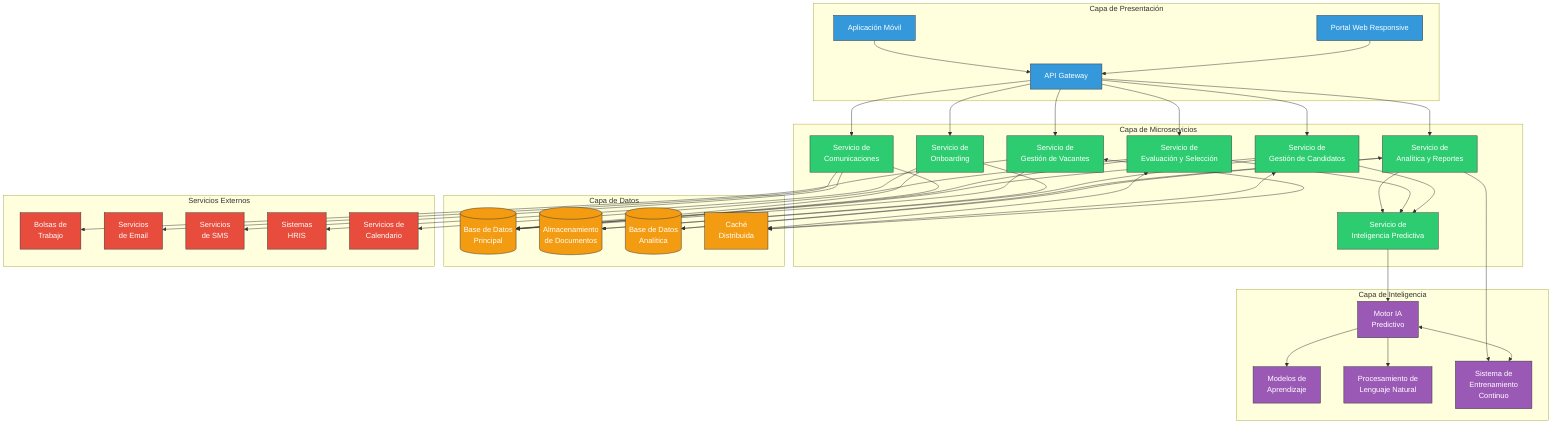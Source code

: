 flowchart TB
    subgraph "Capa de Presentación"
        UI["Portal Web Responsive"]
        MOBILE["Aplicación Móvil"]
        API_GATEWAY["API Gateway"]
    end
    
    subgraph "Capa de Microservicios"
        direction LR
        VAC_SVC["Servicio de\nGestión de Vacantes"]
        CAN_SVC["Servicio de\nGestión de Candidatos"]
        EVAL_SVC["Servicio de\nEvaluación y Selección"]
        COMM_SVC["Servicio de\nComunicaciones"]
        ONBOARD_SVC["Servicio de\nOnboarding"]
        METRICS_SVC["Servicio de\nAnalítica y Reportes"]
        IA_SVC["Servicio de\nInteligencia Predictiva"]
    end
    
    subgraph "Capa de Datos"
        direction LR
        DB_MAIN[(Base de Datos\nPrincipal)]
        DOC_STORE[(Almacenamiento\nde Documentos)]
        ANALYTICS_DB[(Base de Datos\nAnalítica)]
        CACHE["Caché\nDistribuida"]
    end
    
    subgraph "Servicios Externos"
        direction LR
        JOB_BOARDS["Bolsas de\nTrabajo"]
        EMAIL["Servicios\nde Email"]
        SMS["Servicios\nde SMS"]
        HRIS["Sistemas\nHRIS"]
        CAL["Servicios de\nCalendario"]
    end
    
    subgraph "Capa de Inteligencia"
        IA_ENGINE["Motor IA\nPredictivo"]
        ML_MODELS["Modelos de\nAprendizaje"]
        NLP["Procesamiento de\nLenguaje Natural"]
        IA_TRAINING["Sistema de\nEntrenamiento\nContinuo"]
    end
    
    UI --> API_GATEWAY
    MOBILE --> API_GATEWAY
    
    API_GATEWAY --> VAC_SVC
    API_GATEWAY --> CAN_SVC
    API_GATEWAY --> EVAL_SVC
    API_GATEWAY --> COMM_SVC
    API_GATEWAY --> ONBOARD_SVC
    API_GATEWAY --> METRICS_SVC
    
    VAC_SVC --> DB_MAIN
    CAN_SVC --> DB_MAIN
    EVAL_SVC --> DB_MAIN
    COMM_SVC --> DB_MAIN
    ONBOARD_SVC --> DB_MAIN
    METRICS_SVC --> ANALYTICS_DB
    
    CAN_SVC --> DOC_STORE
    ONBOARD_SVC --> DOC_STORE
    
    VAC_SVC --> JOB_BOARDS
    COMM_SVC --> EMAIL
    COMM_SVC --> SMS
    ONBOARD_SVC --> HRIS
    EVAL_SVC --> CAL
    
    CAN_SVC --> IA_SVC
    EVAL_SVC --> IA_SVC
    METRICS_SVC --> IA_SVC
    
    IA_SVC --> IA_ENGINE
    IA_ENGINE --> ML_MODELS
    IA_ENGINE --> NLP
    IA_ENGINE <--> IA_TRAINING
    
    METRICS_SVC --> IA_TRAINING
    
    VAC_SVC <--> CACHE
    CAN_SVC <--> CACHE
    EVAL_SVC <--> CACHE
    METRICS_SVC <--> ANALYTICS_DB
    
    classDef presentation fill:#3498db,stroke:#333,stroke-width:1px,color:white;
    classDef microservices fill:#2ecc71,stroke:#333,stroke-width:1px,color:white;
    classDef data fill:#f39c12,stroke:#333,stroke-width:1px,color:white;
    classDef external fill:#e74c3c,stroke:#333,stroke-width:1px,color:white;
    classDef intelligence fill:#9b59b6,stroke:#333,stroke-width:1px,color:white;
    
    class UI,MOBILE,API_GATEWAY presentation;
    class VAC_SVC,CAN_SVC,EVAL_SVC,COMM_SVC,ONBOARD_SVC,METRICS_SVC,IA_SVC microservices;
    class DB_MAIN,DOC_STORE,ANALYTICS_DB,CACHE data;
    class JOB_BOARDS,EMAIL,SMS,HRIS,CAL external;
    class IA_ENGINE,ML_MODELS,NLP,IA_TRAINING intelligence;